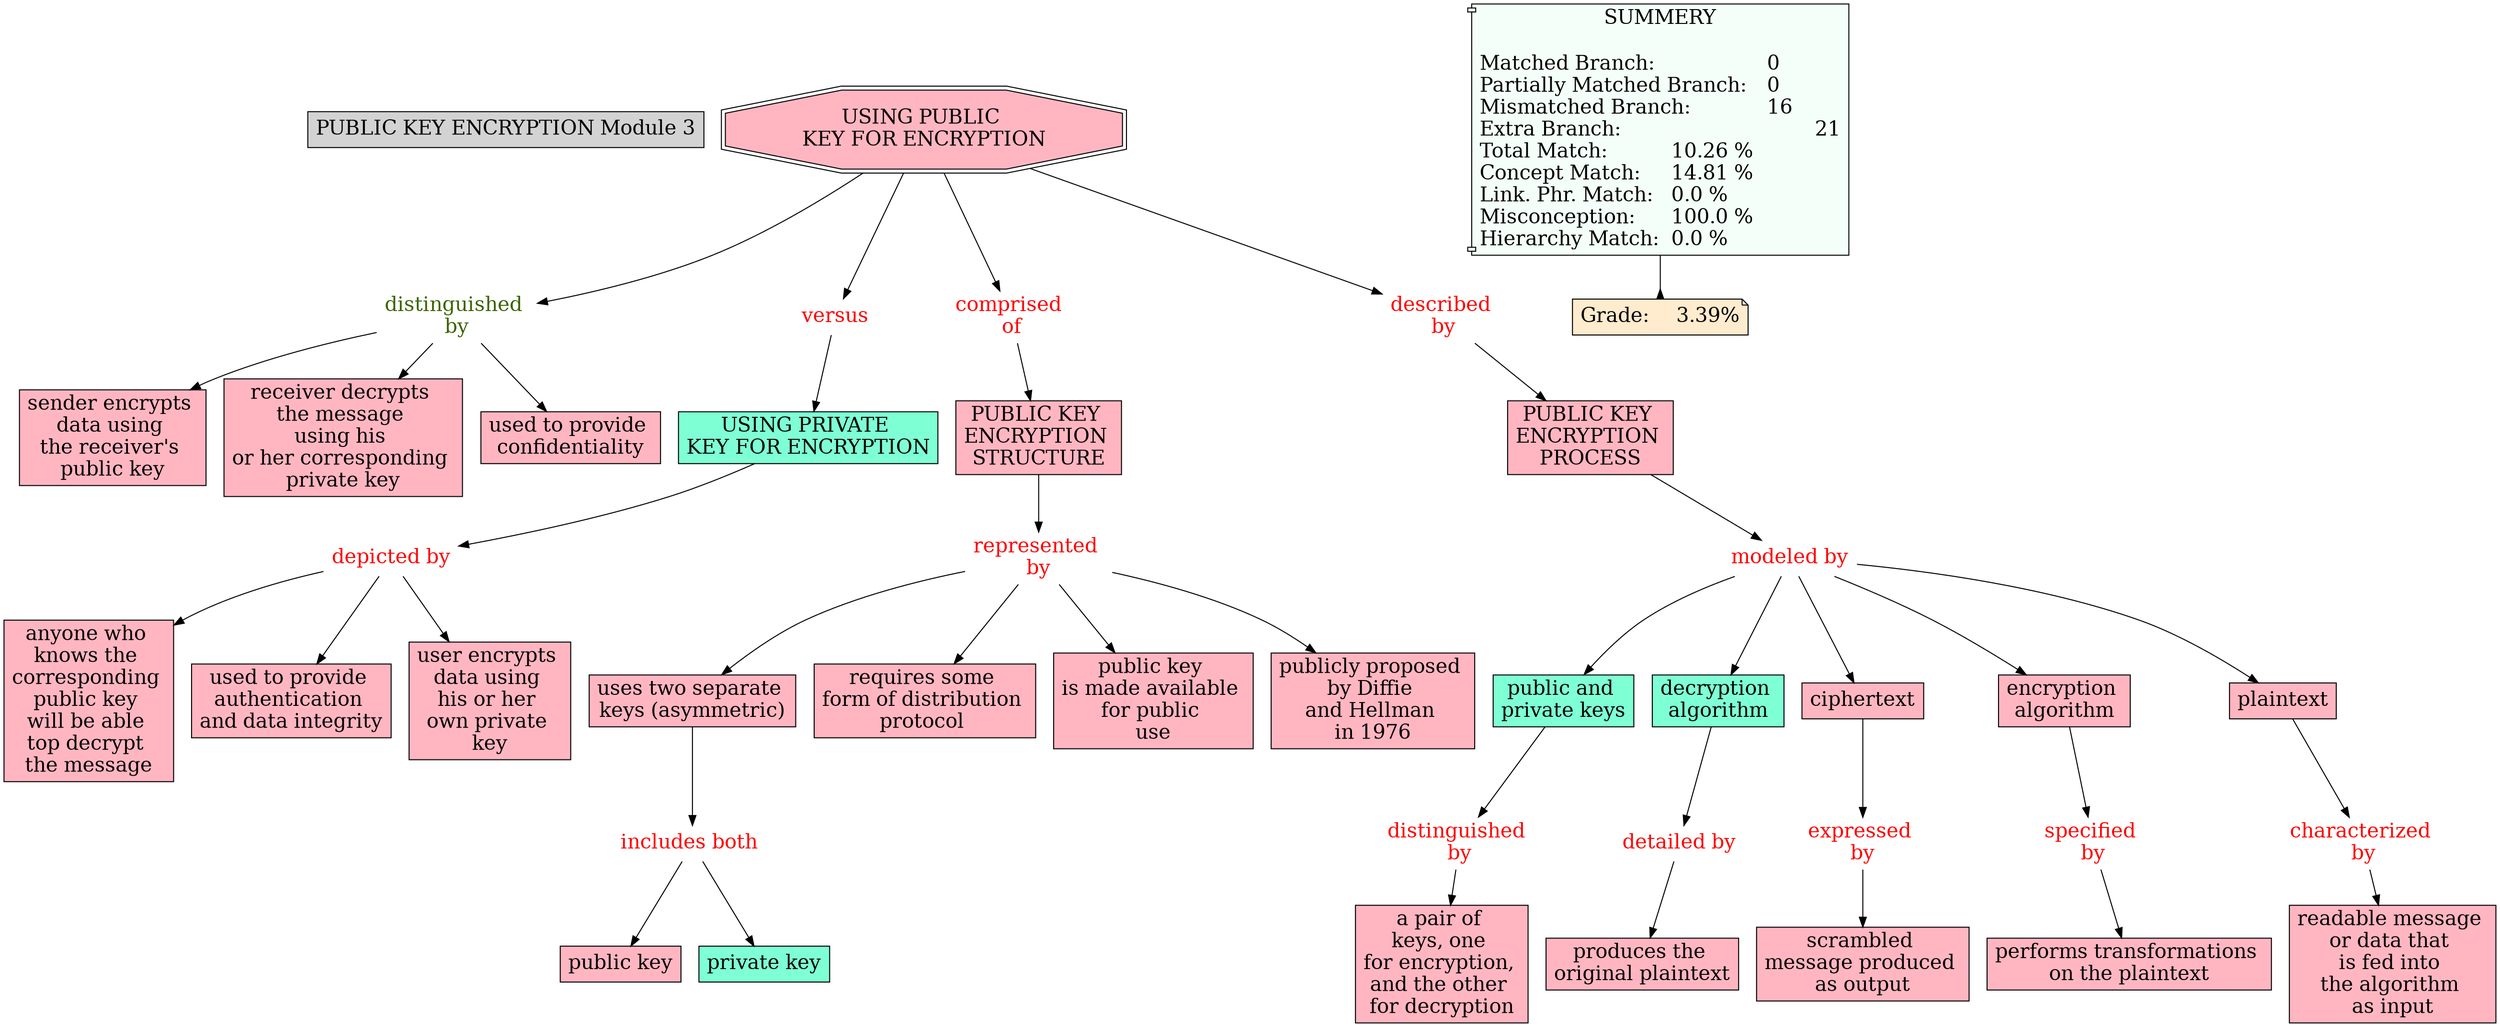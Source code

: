 // The Round Table
digraph {
	"1S3ZPR0D2-589034-RWB" [label="PUBLIC KEY ENCRYPTION Module 3" Gsplines=true fontsize=20 shape=rect style=filled]
	"1S46TBHLT-ZN6BH1-515" [label="modeled by
" Gsplines=true fontcolor=red fontsize=20 shape=none]
	"1S46RJCZ2-16H0P69-329" [label="public and 
private keys
" Gsplines=true fillcolor=aquamarine fontsize=20 shape=rect style=filled]
	"1S46TBHLT-ZN6BH1-515" -> "1S46RJCZ2-16H0P69-329" [constraint=true]
	"1S46T3X2D-16MD3FV-4SG" [label="distinguished 
by" Gsplines=true fontcolor="#3B6300" fontsize=20 shape=none]
	"1S46S0C12-1HSHC1D-3S6" [label="sender encrypts 
data using 
the receiver's 
public key
" Gsplines=true fillcolor="#FFB6C1" fontsize=20 shape=rect style=filled]
	"1S46T3X2D-16MD3FV-4SG" -> "1S46S0C12-1HSHC1D-3S6" [constraint=true]
	"1S46T3X2D-16MD3FV-4SG" [label="distinguished 
by" Gsplines=true fontcolor="#3B6300" fontsize=20 shape=none]
	"1S46S0HZ2-27CXFC7-3SB" [label="receiver decrypts 
the message 
using his 
or her corresponding 
private key
" Gsplines=true fillcolor="#FFB6C1" fontsize=20 shape=rect style=filled]
	"1S46T3X2D-16MD3FV-4SG" -> "1S46S0HZ2-27CXFC7-3SB" [constraint=true]
	"1S46TB8NB-280LXHV-50W" [label="represented 
by" Gsplines=true fontcolor=red fontsize=20 shape=none]
	"1S46RGTZH-55WDLS-2WV" [label="uses two separate 
keys (asymmetric)
" Gsplines=true fillcolor="#FFB6C1" fontsize=20 shape=rect style=filled]
	"1S46TB8NB-280LXHV-50W" -> "1S46RGTZH-55WDLS-2WV" [constraint=true]
	"1S46TB8NB-280LXHV-50W" [label="represented 
by" Gsplines=true fontcolor=red fontsize=20 shape=none]
	"1S46RH6P7-151ZRZF-2X4" [label="requires some 
form of distribution 
protocol " Gsplines=true fillcolor="#FFB6C1" fontsize=20 shape=rect style=filled]
	"1S46TB8NB-280LXHV-50W" -> "1S46RH6P7-151ZRZF-2X4" [constraint=true]
	"1S46RR1DP-37JD6K-368" [label="USING PUBLIC 
KEY FOR ENCRYPTION
" Gsplines=true fillcolor="#FFB6C1" fontsize=20 shape=doubleoctagon style=filled]
	"1S46T7JDK-1B68QK8-4WZ" [label=versus Gsplines=true fontcolor=red fontsize=20 shape=none]
	"1S46RR1DP-37JD6K-368" -> "1S46T7JDK-1B68QK8-4WZ" [constraint=true]
	"1S46V3P7W-268G04-6DT" [label="specified 
by" Gsplines=true fontcolor=red fontsize=20 shape=none]
	"1S46RK5NJ-19DPR6Q-32P" [label="performs transformations 
on the plaintext
" Gsplines=true fillcolor="#FFB6C1" fontsize=20 shape=rect style=filled]
	"1S46V3P7W-268G04-6DT" -> "1S46RK5NJ-19DPR6Q-32P" [constraint=true]
	"1S46TB8NB-280LXHV-50W" [label="represented 
by" Gsplines=true fontcolor=red fontsize=20 shape=none]
	"1S46RGBBW-DGZTPG-2WB" [label="public key 
is made available 
for public 
use" Gsplines=true fillcolor="#FFB6C1" fontsize=20 shape=rect style=filled]
	"1S46TB8NB-280LXHV-50W" -> "1S46RGBBW-DGZTPG-2WB" [constraint=true]
	"1S46TBHLT-ZN6BH1-515" [label="modeled by
" Gsplines=true fontcolor=red fontsize=20 shape=none]
	"1S46VC21Q-10472PR-6RL" [label="decryption 
algorithm" Gsplines=true fillcolor=aquamarine fontsize=20 shape=rect style=filled]
	"1S46TBHLT-ZN6BH1-515" -> "1S46VC21Q-10472PR-6RL" [constraint=true]
	"1S46T3X2D-16MD3FV-4SG" [label="distinguished 
by" Gsplines=true fontcolor="#3B6300" fontsize=20 shape=none]
	"1S46S0LH3-5B2H9W-3SG" [label="used to provide 
confidentiality" Gsplines=true fillcolor="#FFB6C1" fontsize=20 shape=rect style=filled]
	"1S46T3X2D-16MD3FV-4SG" -> "1S46S0LH3-5B2H9W-3SG" [constraint=true]
	"1S46RR1DP-37JD6K-368" [label="USING PUBLIC 
KEY FOR ENCRYPTION
" Gsplines=true fillcolor="#FFB6C1" fontsize=20 shape=doubleoctagon style=filled]
	"1S46T2J51-WMBNBX-4QY" [label="comprised 
of" Gsplines=true fontcolor=red fontsize=20 shape=none]
	"1S46RR1DP-37JD6K-368" -> "1S46T2J51-WMBNBX-4QY" [constraint=true]
	"1S46V3TF4-14XHPF3-6F3" [label="distinguished 
by" Gsplines=true fontcolor=red fontsize=20 shape=none]
	"1S46RKF00-1QXXR1-32Y" [label="a pair of 
keys, one 
for encryption, 
and the other 
for decryption
" Gsplines=true fillcolor="#FFB6C1" fontsize=20 shape=rect style=filled]
	"1S46V3TF4-14XHPF3-6F3" -> "1S46RKF00-1QXXR1-32Y" [constraint=true]
	"1S46T2YYM-16SWSN5-4RN" [label="described 
by" Gsplines=true fontcolor=red fontsize=20 shape=none]
	"1S46RHPJM-ZW9N7Y-31J" [label="PUBLIC KEY 
ENCRYPTION 
PROCESS" Gsplines=true fillcolor="#FFB6C1" fontsize=20 shape=rect style=filled]
	"1S46T2YYM-16SWSN5-4RN" -> "1S46RHPJM-ZW9N7Y-31J" [constraint=true]
	"1S46T2J51-WMBNBX-4QY" [label="comprised 
of" Gsplines=true fontcolor=red fontsize=20 shape=none]
	"1S46RG77R-133564Y-2W6" [label="PUBLIC KEY 
ENCRYPTION 
STRUCTURE" Gsplines=true fillcolor="#FFB6C1" fontsize=20 shape=rect style=filled]
	"1S46T2J51-WMBNBX-4QY" -> "1S46RG77R-133564Y-2W6" [constraint=true]
	"1S46RG77R-133564Y-2W6" [label="PUBLIC KEY 
ENCRYPTION 
STRUCTURE" Gsplines=true fillcolor="#FFB6C1" fontsize=20 shape=rect style=filled]
	"1S46TB8NB-280LXHV-50W" [label="represented 
by" Gsplines=true fontcolor=red fontsize=20 shape=none]
	"1S46RG77R-133564Y-2W6" -> "1S46TB8NB-280LXHV-50W" [constraint=true]
	"1S46TB3CZ-25RPQB7-50L" [label="depicted by
" Gsplines=true fontcolor=red fontsize=20 shape=none]
	"1S46T8LYZ-WVZ9KX-4YZ" [label="anyone who 
knows the 
corresponding 
public key 
will be able 
top decrypt 
the message
" Gsplines=true fillcolor="#FFB6C1" fontsize=20 shape=rect style=filled]
	"1S46TB3CZ-25RPQB7-50L" -> "1S46T8LYZ-WVZ9KX-4YZ" [constraint=true]
	"1S46V3XYJ-JRVQCC-6FD" [label="expressed 
by" Gsplines=true fontcolor=red fontsize=20 shape=none]
	"1S46RKB2V-XHB22D-32T" [label="scrambled 
message produced 
as output" Gsplines=true fillcolor="#FFB6C1" fontsize=20 shape=rect style=filled]
	"1S46V3XYJ-JRVQCC-6FD" -> "1S46RKB2V-XHB22D-32T" [constraint=true]
	"1S46TYQQ1-278LBV9-672" [label="includes both 
" Gsplines=true fontcolor=red fontsize=20 shape=none]
	"1S46TZJ6S-K92RKQ-68G" [label="public key
" Gsplines=true fillcolor="#FFB6C1" fontsize=20 shape=rect style=filled]
	"1S46TYQQ1-278LBV9-672" -> "1S46TZJ6S-K92RKQ-68G" [constraint=true]
	"1S46T6SDQ-5NYBV9-4VM" [label="USING PRIVATE 
KEY FOR ENCRYPTION
" Gsplines=true fillcolor=aquamarine fontsize=20 shape=rect style=filled]
	"1S46TB3CZ-25RPQB7-50L" [label="depicted by
" Gsplines=true fontcolor=red fontsize=20 shape=none]
	"1S46T6SDQ-5NYBV9-4VM" -> "1S46TB3CZ-25RPQB7-50L" [constraint=true]
	"1S46TB8NB-280LXHV-50W" [label="represented 
by" Gsplines=true fontcolor=red fontsize=20 shape=none]
	"1S46RG4LQ-26H9X2J-2W2" [label="publicly proposed 
by Diffie 
and Hellman 
in 1976" Gsplines=true fillcolor="#FFB6C1" fontsize=20 shape=rect style=filled]
	"1S46TB8NB-280LXHV-50W" -> "1S46RG4LQ-26H9X2J-2W2" [constraint=true]
	"1S46TB3CZ-25RPQB7-50L" [label="depicted by
" Gsplines=true fontcolor=red fontsize=20 shape=none]
	"1S46T8SLR-21DM1DQ-4ZG" [label="used to provide 
authentication 
and data integrity
" Gsplines=true fillcolor="#FFB6C1" fontsize=20 shape=rect style=filled]
	"1S46TB3CZ-25RPQB7-50L" -> "1S46T8SLR-21DM1DQ-4ZG" [constraint=true]
	"1S46RJ7QJ-N0831G-325" [label=ciphertext Gsplines=true fillcolor="#FFB6C1" fontsize=20 shape=rect style=filled]
	"1S46V3XYJ-JRVQCC-6FD" [label="expressed 
by" Gsplines=true fontcolor=red fontsize=20 shape=none]
	"1S46RJ7QJ-N0831G-325" -> "1S46V3XYJ-JRVQCC-6FD" [constraint=true]
	"1S46TBHLT-ZN6BH1-515" [label="modeled by
" Gsplines=true fontcolor=red fontsize=20 shape=none]
	"1S46RJ5F1-17FPVS7-321" [label="encryption 
algorithm" Gsplines=true fillcolor="#FFB6C1" fontsize=20 shape=rect style=filled]
	"1S46TBHLT-ZN6BH1-515" -> "1S46RJ5F1-17FPVS7-321" [constraint=true]
	"1S46TYQQ1-278LBV9-672" [label="includes both 
" Gsplines=true fontcolor=red fontsize=20 shape=none]
	"1S46TYQPY-M8DHPG-66Z" [label="private key
" Gsplines=true fillcolor=aquamarine fontsize=20 shape=rect style=filled]
	"1S46TYQQ1-278LBV9-672" -> "1S46TYQPY-M8DHPG-66Z" [constraint=true]
	"1S46RGTZH-55WDLS-2WV" [label="uses two separate 
keys (asymmetric)
" Gsplines=true fillcolor="#FFB6C1" fontsize=20 shape=rect style=filled]
	"1S46TYQQ1-278LBV9-672" [label="includes both 
" Gsplines=true fontcolor=red fontsize=20 shape=none]
	"1S46RGTZH-55WDLS-2WV" -> "1S46TYQQ1-278LBV9-672" [constraint=true]
	"1S46TB3CZ-25RPQB7-50L" [label="depicted by
" Gsplines=true fontcolor=red fontsize=20 shape=none]
	"1S46T8482-1HHSCVC-4Y1" [label="user encrypts 
data using 
his or her 
own private 
key" Gsplines=true fillcolor="#FFB6C1" fontsize=20 shape=rect style=filled]
	"1S46TB3CZ-25RPQB7-50L" -> "1S46T8482-1HHSCVC-4Y1" [constraint=true]
	"1S46TBHLT-ZN6BH1-515" [label="modeled by
" Gsplines=true fontcolor=red fontsize=20 shape=none]
	"1S46RWDJT-K8SDQ5-3LZ" [label=plaintext Gsplines=true fillcolor="#FFB6C1" fontsize=20 shape=rect style=filled]
	"1S46TBHLT-ZN6BH1-515" -> "1S46RWDJT-K8SDQ5-3LZ" [constraint=true]
	"1S46RJ5F1-17FPVS7-321" [label="encryption 
algorithm" Gsplines=true fillcolor="#FFB6C1" fontsize=20 shape=rect style=filled]
	"1S46V3P7W-268G04-6DT" [label="specified 
by" Gsplines=true fontcolor=red fontsize=20 shape=none]
	"1S46RJ5F1-17FPVS7-321" -> "1S46V3P7W-268G04-6DT" [constraint=true]
	"1S46RJCZ2-16H0P69-329" [label="public and 
private keys
" Gsplines=true fillcolor=aquamarine fontsize=20 shape=rect style=filled]
	"1S46V3TF4-14XHPF3-6F3" [label="distinguished 
by" Gsplines=true fontcolor=red fontsize=20 shape=none]
	"1S46RJCZ2-16H0P69-329" -> "1S46V3TF4-14XHPF3-6F3" [constraint=true]
	"1S46RHPJM-ZW9N7Y-31J" [label="PUBLIC KEY 
ENCRYPTION 
PROCESS" Gsplines=true fillcolor="#FFB6C1" fontsize=20 shape=rect style=filled]
	"1S46TBHLT-ZN6BH1-515" [label="modeled by
" Gsplines=true fontcolor=red fontsize=20 shape=none]
	"1S46RHPJM-ZW9N7Y-31J" -> "1S46TBHLT-ZN6BH1-515" [constraint=true]
	"1S46V3K7N-WR8MKR-6DJ" [label="characterized 
by" Gsplines=true fontcolor=red fontsize=20 shape=none]
	"1S46RYSLZ-RFVCMX-3P9" [label="readable message 
or data that 
is fed into 
the algorithm 
as input" Gsplines=true fillcolor="#FFB6C1" fontsize=20 shape=rect style=filled]
	"1S46V3K7N-WR8MKR-6DJ" -> "1S46RYSLZ-RFVCMX-3P9" [constraint=true]
	"1S46RR1DP-37JD6K-368" [label="USING PUBLIC 
KEY FOR ENCRYPTION
" Gsplines=true fillcolor="#FFB6C1" fontsize=20 shape=doubleoctagon style=filled]
	"1S46T2YYM-16SWSN5-4RN" [label="described 
by" Gsplines=true fontcolor=red fontsize=20 shape=none]
	"1S46RR1DP-37JD6K-368" -> "1S46T2YYM-16SWSN5-4RN" [constraint=true]
	"1S46TBHLT-ZN6BH1-515" [label="modeled by
" Gsplines=true fontcolor=red fontsize=20 shape=none]
	"1S46RJ7QJ-N0831G-325" [label=ciphertext Gsplines=true fillcolor="#FFB6C1" fontsize=20 shape=rect style=filled]
	"1S46TBHLT-ZN6BH1-515" -> "1S46RJ7QJ-N0831G-325" [constraint=true]
	"1S46VCZWC-M8R7HM-6T0" [label="detailed by
" Gsplines=true fontcolor=red fontsize=20 shape=none]
	"1S46VCFMF-21MMRZR-6S5" [label="produces the 
original plaintext
" Gsplines=true fillcolor="#FFB6C1" fontsize=20 shape=rect style=filled]
	"1S46VCZWC-M8R7HM-6T0" -> "1S46VCFMF-21MMRZR-6S5" [constraint=true]
	"1S46RR1DP-37JD6K-368" [label="USING PUBLIC 
KEY FOR ENCRYPTION
" Gsplines=true fillcolor="#FFB6C1" fontsize=20 shape=doubleoctagon style=filled]
	"1S46T3X2D-16MD3FV-4SG" [label="distinguished 
by" Gsplines=true fontcolor="#3B6300" fontsize=20 shape=none]
	"1S46RR1DP-37JD6K-368" -> "1S46T3X2D-16MD3FV-4SG" [constraint=true]
	"1S46RWDJT-K8SDQ5-3LZ" [label=plaintext Gsplines=true fillcolor="#FFB6C1" fontsize=20 shape=rect style=filled]
	"1S46V3K7N-WR8MKR-6DJ" [label="characterized 
by" Gsplines=true fontcolor=red fontsize=20 shape=none]
	"1S46RWDJT-K8SDQ5-3LZ" -> "1S46V3K7N-WR8MKR-6DJ" [constraint=true]
	"1S46T7JDK-1B68QK8-4WZ" [label=versus Gsplines=true fontcolor=red fontsize=20 shape=none]
	"1S46T6SDQ-5NYBV9-4VM" [label="USING PRIVATE 
KEY FOR ENCRYPTION
" Gsplines=true fillcolor=aquamarine fontsize=20 shape=rect style=filled]
	"1S46T7JDK-1B68QK8-4WZ" -> "1S46T6SDQ-5NYBV9-4VM" [constraint=true]
	"1S46VC21Q-10472PR-6RL" [label="decryption 
algorithm" Gsplines=true fillcolor=aquamarine fontsize=20 shape=rect style=filled]
	"1S46VCZWC-M8R7HM-6T0" [label="detailed by
" Gsplines=true fontcolor=red fontsize=20 shape=none]
	"1S46VC21Q-10472PR-6RL" -> "1S46VCZWC-M8R7HM-6T0" [constraint=true]
	Stat [label="SUMMERY

Matched Branch:			0\lPartially Matched Branch:	0\lMismatched Branch:		16\lExtra Branch:				21\lTotal Match:		10.26 %\lConcept Match:	14.81 %\lLink. Phr. Match:	0.0 %\lMisconception:	100.0 %\lHierarchy Match:	0.0 %\l" Gsplines=true fillcolor="#F5FFFA" fontsize=20 shape=component style=filled]
	Grade [label="Grade:	3.39%" Gsplines=true fillcolor="#FFEBCD" fontsize=20 shape=note style=filled]
	Stat -> Grade [arrowhead=inv color=black constraint=true]
}
